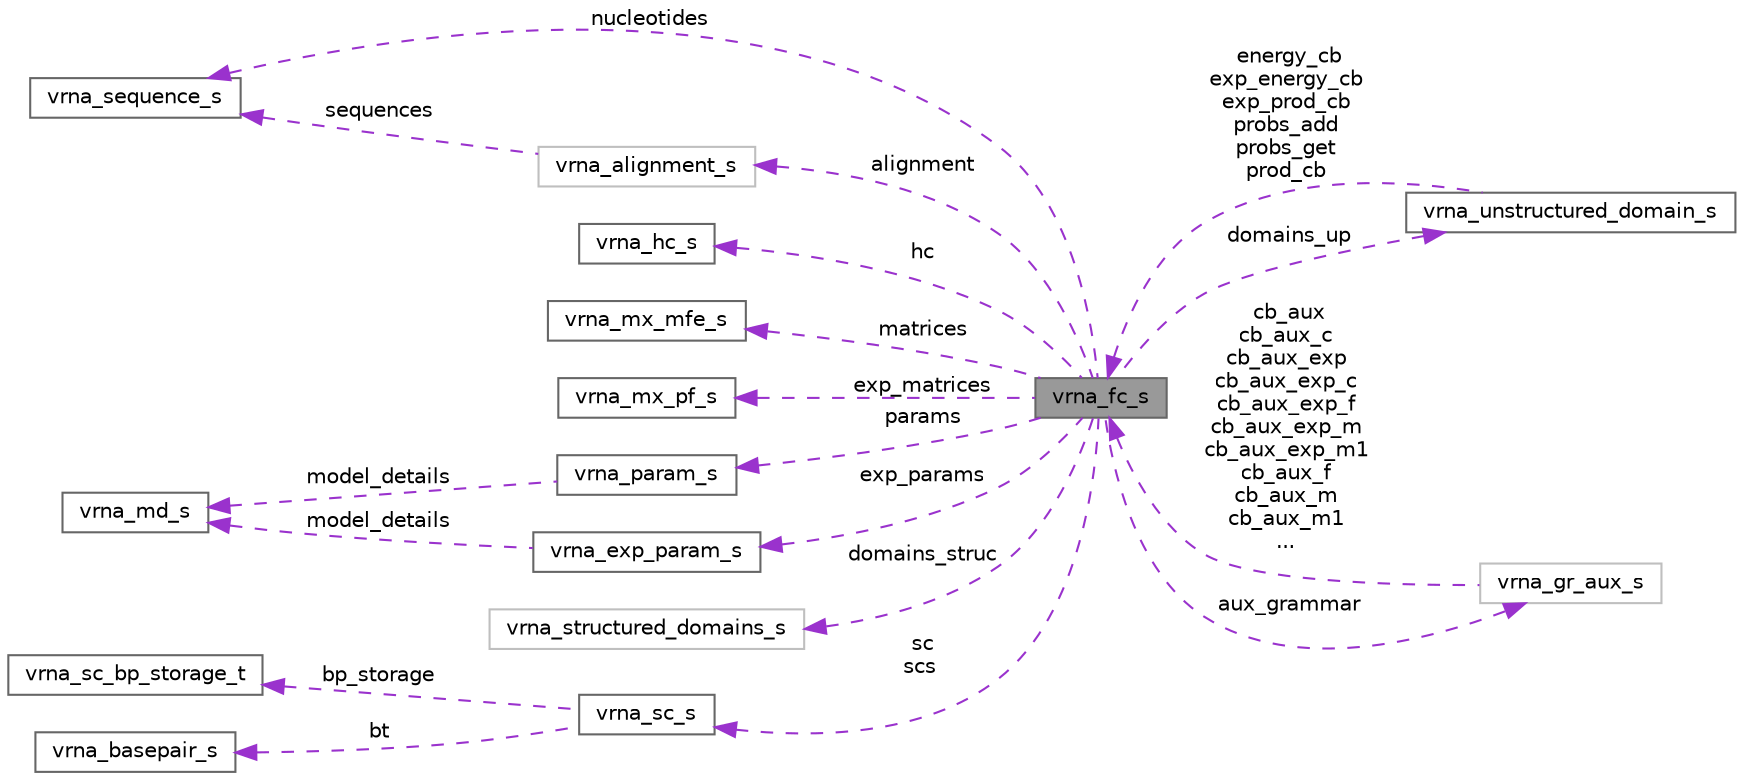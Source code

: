digraph "vrna_fc_s"
{
 // INTERACTIVE_SVG=YES
 // LATEX_PDF_SIZE
  bgcolor="transparent";
  edge [fontname=Helvetica,fontsize=10,labelfontname=Helvetica,labelfontsize=10];
  node [fontname=Helvetica,fontsize=10,shape=box,height=0.2,width=0.4];
  rankdir="LR";
  Node1 [label="vrna_fc_s",height=0.2,width=0.4,color="gray40", fillcolor="grey60", style="filled", fontcolor="black",tooltip="The most basic data structure required by many functions throughout the RNAlib."];
  Node2 -> Node1 [dir="back",color="darkorchid3",style="dashed",label=" nucleotides" ];
  Node2 [label="vrna_sequence_s",height=0.2,width=0.4,color="gray40", fillcolor="white", style="filled",URL="$group__alphabet__utils.html#structvrna__sequence__s",tooltip="Data structure representing a nucleotide sequence."];
  Node3 -> Node1 [dir="back",color="darkorchid3",style="dashed",label=" alignment" ];
  Node3 [label="vrna_alignment_s",height=0.2,width=0.4,color="grey75", fillcolor="white", style="filled",URL="$group__alphabet__utils.html#structvrna__alignment__s",tooltip=" "];
  Node2 -> Node3 [dir="back",color="darkorchid3",style="dashed",label=" sequences" ];
  Node4 -> Node1 [dir="back",color="darkorchid3",style="dashed",label=" hc" ];
  Node4 [label="vrna_hc_s",height=0.2,width=0.4,color="gray40", fillcolor="white", style="filled",URL="$group__hard__constraints.html#structvrna__hc__s",tooltip="The hard constraints data structure."];
  Node5 -> Node1 [dir="back",color="darkorchid3",style="dashed",label=" matrices" ];
  Node5 [label="vrna_mx_mfe_s",height=0.2,width=0.4,color="gray40", fillcolor="white", style="filled",URL="$group__dp__matrices.html#structvrna__mx__mfe__s",tooltip="Minimum Free Energy (MFE) Dynamic Programming (DP) matrices data structure required within the vrna_f..."];
  Node6 -> Node1 [dir="back",color="darkorchid3",style="dashed",label=" exp_matrices" ];
  Node6 [label="vrna_mx_pf_s",height=0.2,width=0.4,color="gray40", fillcolor="white", style="filled",URL="$group__dp__matrices.html#structvrna__mx__pf__s",tooltip="Partition function (PF) Dynamic Programming (DP) matrices data structure required within the vrna_fol..."];
  Node7 -> Node1 [dir="back",color="darkorchid3",style="dashed",label=" params" ];
  Node7 [label="vrna_param_s",height=0.2,width=0.4,color="gray40", fillcolor="white", style="filled",URL="$group__energy__parameters.html#structvrna__param__s",tooltip="The datastructure that contains temperature scaled energy parameters."];
  Node8 -> Node7 [dir="back",color="darkorchid3",style="dashed",label=" model_details" ];
  Node8 [label="vrna_md_s",height=0.2,width=0.4,color="gray40", fillcolor="white", style="filled",URL="$group__model__details.html#structvrna__md__s",tooltip="The data structure that contains the complete model details used throughout the calculations."];
  Node9 -> Node1 [dir="back",color="darkorchid3",style="dashed",label=" exp_params" ];
  Node9 [label="vrna_exp_param_s",height=0.2,width=0.4,color="gray40", fillcolor="white", style="filled",URL="$group__energy__parameters.html#structvrna__exp__param__s",tooltip="The data structure that contains temperature scaled Boltzmann weights of the energy parameters."];
  Node8 -> Node9 [dir="back",color="darkorchid3",style="dashed",label=" model_details" ];
  Node10 -> Node1 [dir="back",color="darkorchid3",style="dashed",label=" domains_struc" ];
  Node10 [label="vrna_structured_domains_s",height=0.2,width=0.4,color="grey75", fillcolor="white", style="filled",URL="$structvrna__structured__domains__s.html",tooltip=" "];
  Node11 -> Node1 [dir="back",color="darkorchid3",style="dashed",label=" domains_up" ];
  Node11 [label="vrna_unstructured_domain_s",height=0.2,width=0.4,color="gray40", fillcolor="white", style="filled",URL="$group__domains__up.html#structvrna__unstructured__domain__s",tooltip="Data structure to store all functionality for ligand binding."];
  Node1 -> Node11 [dir="back",color="darkorchid3",style="dashed",label=" energy_cb\nexp_energy_cb\nexp_prod_cb\nprobs_add\nprobs_get\nprod_cb" ];
  Node12 -> Node1 [dir="back",color="darkorchid3",style="dashed",label=" aux_grammar" ];
  Node12 [label="vrna_gr_aux_s",height=0.2,width=0.4,color="grey75", fillcolor="white", style="filled",URL="$group__grammar.html#structvrna__gr__aux__s",tooltip=" "];
  Node1 -> Node12 [dir="back",color="darkorchid3",style="dashed",label=" cb_aux\ncb_aux_c\ncb_aux_exp\ncb_aux_exp_c\ncb_aux_exp_f\ncb_aux_exp_m\ncb_aux_exp_m1\ncb_aux_f\ncb_aux_m\ncb_aux_m1\n..." ];
  Node13 -> Node1 [dir="back",color="darkorchid3",style="dashed",label=" sc\nscs" ];
  Node13 [label="vrna_sc_s",height=0.2,width=0.4,color="gray40", fillcolor="white", style="filled",URL="$group__soft__constraints.html#structvrna__sc__s",tooltip="The soft constraints data structure."];
  Node14 -> Node13 [dir="back",color="darkorchid3",style="dashed",label=" bp_storage" ];
  Node14 [label="vrna_sc_bp_storage_t",height=0.2,width=0.4,color="gray40", fillcolor="white", style="filled",URL="$structvrna__sc__bp__storage__t.html",tooltip="A base pair constraint."];
  Node15 -> Node13 [dir="back",color="darkorchid3",style="dashed",label=" bt" ];
  Node15 [label="vrna_basepair_s",height=0.2,width=0.4,color="gray40", fillcolor="white", style="filled",URL="$group__data__structures.html#structvrna__basepair__s",tooltip="Base pair data structure used in subopt.c."];
}
